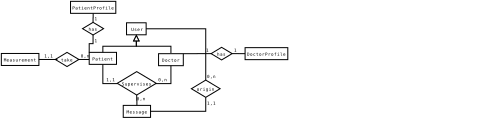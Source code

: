 <?xml version="1.0" encoding="UTF-8"?>
<dia:diagram xmlns:dia="http://www.lysator.liu.se/~alla/dia/">
  <dia:layer name="Fondo" visible="true" connectable="true" active="true">
    <dia:group>
      <dia:attribute name="meta">
        <dia:composite type="dict"/>
      </dia:attribute>
      <dia:attribute name="matrix"/>
      <dia:object type="ER - Entity" version="0" id="O0">
        <dia:attribute name="obj_pos">
          <dia:point val="25.848,16.967"/>
        </dia:attribute>
        <dia:attribute name="obj_bb">
          <dia:rectangle val="25.797,16.917;28.837,18.817"/>
        </dia:attribute>
        <dia:attribute name="elem_corner">
          <dia:point val="25.848,16.967"/>
        </dia:attribute>
        <dia:attribute name="elem_width">
          <dia:real val="2.94"/>
        </dia:attribute>
        <dia:attribute name="elem_height">
          <dia:real val="1.8"/>
        </dia:attribute>
        <dia:attribute name="border_width">
          <dia:real val="0.1"/>
        </dia:attribute>
        <dia:attribute name="border_color">
          <dia:color val="#000000ff"/>
        </dia:attribute>
        <dia:attribute name="inner_color">
          <dia:color val="#ffffffff"/>
        </dia:attribute>
        <dia:attribute name="name">
          <dia:string>#User#</dia:string>
        </dia:attribute>
        <dia:attribute name="weak">
          <dia:boolean val="false"/>
        </dia:attribute>
        <dia:attribute name="associative">
          <dia:boolean val="false"/>
        </dia:attribute>
        <dia:attribute name="font">
          <dia:font family="monospace" style="0" name="Courier"/>
        </dia:attribute>
        <dia:attribute name="font_height">
          <dia:real val="0.8"/>
        </dia:attribute>
      </dia:object>
      <dia:object type="ER - Entity" version="0" id="O1">
        <dia:attribute name="obj_pos">
          <dia:point val="7.075,21.567"/>
        </dia:attribute>
        <dia:attribute name="obj_bb">
          <dia:rectangle val="7.025,21.517;12.76,23.417"/>
        </dia:attribute>
        <dia:attribute name="elem_corner">
          <dia:point val="7.075,21.567"/>
        </dia:attribute>
        <dia:attribute name="elem_width">
          <dia:real val="5.635"/>
        </dia:attribute>
        <dia:attribute name="elem_height">
          <dia:real val="1.8"/>
        </dia:attribute>
        <dia:attribute name="border_width">
          <dia:real val="0.1"/>
        </dia:attribute>
        <dia:attribute name="border_color">
          <dia:color val="#000000ff"/>
        </dia:attribute>
        <dia:attribute name="inner_color">
          <dia:color val="#ffffffff"/>
        </dia:attribute>
        <dia:attribute name="name">
          <dia:string>#Measurement#</dia:string>
        </dia:attribute>
        <dia:attribute name="weak">
          <dia:boolean val="false"/>
        </dia:attribute>
        <dia:attribute name="associative">
          <dia:boolean val="false"/>
        </dia:attribute>
        <dia:attribute name="font">
          <dia:font family="monospace" style="0" name="Courier"/>
        </dia:attribute>
        <dia:attribute name="font_height">
          <dia:real val="0.8"/>
        </dia:attribute>
        <dia:connections>
          <dia:connection handle="0" to="O10" connection="3"/>
          <dia:connection handle="1" to="O2" connection="4"/>
        </dia:connections>
      </dia:object>
      <dia:object type="ER - Relationship" version="0" id="O2">
        <dia:attribute name="obj_pos">
          <dia:point val="15.155,21.405"/>
        </dia:attribute>
        <dia:attribute name="obj_bb">
          <dia:rectangle val="13.65,21.355;20.2,23.579"/>
        </dia:attribute>
        <dia:attribute name="elem_corner">
          <dia:point val="15.155,21.405"/>
        </dia:attribute>
        <dia:attribute name="elem_width">
          <dia:real val="3.54"/>
        </dia:attribute>
        <dia:attribute name="elem_height">
          <dia:real val="2.124"/>
        </dia:attribute>
        <dia:attribute name="border_width">
          <dia:real val="0.1"/>
        </dia:attribute>
        <dia:attribute name="border_color">
          <dia:color val="#000000ff"/>
        </dia:attribute>
        <dia:attribute name="inner_color">
          <dia:color val="#ffffffff"/>
        </dia:attribute>
        <dia:attribute name="name">
          <dia:string>#take#</dia:string>
        </dia:attribute>
        <dia:attribute name="left_card">
          <dia:string>#1,1#</dia:string>
        </dia:attribute>
        <dia:attribute name="right_card">
          <dia:string>#0,n#</dia:string>
        </dia:attribute>
        <dia:attribute name="identifying">
          <dia:boolean val="false"/>
        </dia:attribute>
        <dia:attribute name="rotated">
          <dia:boolean val="false"/>
        </dia:attribute>
        <dia:attribute name="font">
          <dia:font family="monospace" style="0" name="Courier"/>
        </dia:attribute>
        <dia:attribute name="font_height">
          <dia:real val="0.8"/>
        </dia:attribute>
        <dia:connections>
          <dia:connection handle="0" to="O1" connection="4"/>
          <dia:connection handle="1" to="O2" connection="0"/>
        </dia:connections>
      </dia:object>
      <dia:object type="ER - Participation" version="1" id="O3">
        <dia:attribute name="obj_pos">
          <dia:point val="20.25,22.3"/>
        </dia:attribute>
        <dia:attribute name="obj_bb">
          <dia:rectangle val="18.645,22.25;21.5,22.517"/>
        </dia:attribute>
        <dia:attribute name="orth_points">
          <dia:point val="20.25,22.3"/>
          <dia:point val="21.45,22.3"/>
          <dia:point val="21.45,22.467"/>
          <dia:point val="18.695,22.467"/>
        </dia:attribute>
        <dia:attribute name="orth_orient">
          <dia:enum val="0"/>
          <dia:enum val="1"/>
          <dia:enum val="0"/>
        </dia:attribute>
        <dia:attribute name="autorouting">
          <dia:boolean val="false"/>
        </dia:attribute>
        <dia:attribute name="total">
          <dia:boolean val="false"/>
        </dia:attribute>
      </dia:object>
      <dia:object type="ER - Participation" version="1" id="O4">
        <dia:attribute name="obj_pos">
          <dia:point val="12.71,22.467"/>
        </dia:attribute>
        <dia:attribute name="obj_bb">
          <dia:rectangle val="12.66,22.417;15.553,22.517"/>
        </dia:attribute>
        <dia:attribute name="orth_points">
          <dia:point val="12.71,22.467"/>
          <dia:point val="15.482,22.467"/>
          <dia:point val="15.482,22.467"/>
          <dia:point val="15.155,22.467"/>
        </dia:attribute>
        <dia:attribute name="orth_orient">
          <dia:enum val="0"/>
          <dia:enum val="1"/>
          <dia:enum val="0"/>
        </dia:attribute>
        <dia:attribute name="autorouting">
          <dia:boolean val="false"/>
        </dia:attribute>
        <dia:attribute name="total">
          <dia:boolean val="false"/>
        </dia:attribute>
        <dia:connections>
          <dia:connection handle="0" to="O16" connection="6"/>
          <dia:connection handle="1" to="O5" connection="1"/>
        </dia:connections>
      </dia:object>
      <dia:object type="ER - Entity" version="0" id="O5">
        <dia:attribute name="obj_pos">
          <dia:point val="25.355,29.352"/>
        </dia:attribute>
        <dia:attribute name="obj_bb">
          <dia:rectangle val="25.305,29.302;29.5,31.201"/>
        </dia:attribute>
        <dia:attribute name="elem_corner">
          <dia:point val="25.355,29.352"/>
        </dia:attribute>
        <dia:attribute name="elem_width">
          <dia:real val="4.095"/>
        </dia:attribute>
        <dia:attribute name="elem_height">
          <dia:real val="1.8"/>
        </dia:attribute>
        <dia:attribute name="border_width">
          <dia:real val="0.1"/>
        </dia:attribute>
        <dia:attribute name="border_color">
          <dia:color val="#000000ff"/>
        </dia:attribute>
        <dia:attribute name="inner_color">
          <dia:color val="#ffffffff"/>
        </dia:attribute>
        <dia:attribute name="name">
          <dia:string>#Message#</dia:string>
        </dia:attribute>
        <dia:attribute name="weak">
          <dia:boolean val="false"/>
        </dia:attribute>
        <dia:attribute name="associative">
          <dia:boolean val="false"/>
        </dia:attribute>
        <dia:attribute name="font">
          <dia:font family="monospace" style="0" name="Courier"/>
        </dia:attribute>
        <dia:attribute name="font_height">
          <dia:real val="0.8"/>
        </dia:attribute>
      </dia:object>
      <dia:object type="ER - Participation" version="1" id="O6">
        <dia:attribute name="obj_pos">
          <dia:point val="27.375,27.797"/>
        </dia:attribute>
        <dia:attribute name="obj_bb">
          <dia:rectangle val="27.325,27.747;27.453,29.401"/>
        </dia:attribute>
        <dia:attribute name="orth_points">
          <dia:point val="27.375,27.797"/>
          <dia:point val="27.375,28.575"/>
          <dia:point val="27.402,28.575"/>
          <dia:point val="27.402,29.352"/>
        </dia:attribute>
        <dia:attribute name="orth_orient">
          <dia:enum val="1"/>
          <dia:enum val="0"/>
          <dia:enum val="1"/>
        </dia:attribute>
        <dia:attribute name="autorouting">
          <dia:boolean val="true"/>
        </dia:attribute>
        <dia:attribute name="total">
          <dia:boolean val="false"/>
        </dia:attribute>
        <dia:connections>
          <dia:connection handle="0" to="O0" connection="4"/>
          <dia:connection handle="1" to="O7" connection="2"/>
        </dia:connections>
      </dia:object>
      <dia:object type="ER - Relationship" version="0" id="O7">
        <dia:attribute name="obj_pos">
          <dia:point val="35.57,25.56"/>
        </dia:attribute>
        <dia:attribute name="obj_bb">
          <dia:rectangle val="35.52,24.41;39.93,29.296"/>
        </dia:attribute>
        <dia:attribute name="elem_corner">
          <dia:point val="35.57,25.56"/>
        </dia:attribute>
        <dia:attribute name="elem_width">
          <dia:real val="4.31"/>
        </dia:attribute>
        <dia:attribute name="elem_height">
          <dia:real val="2.586"/>
        </dia:attribute>
        <dia:attribute name="border_width">
          <dia:real val="0.1"/>
        </dia:attribute>
        <dia:attribute name="border_color">
          <dia:color val="#000000ff"/>
        </dia:attribute>
        <dia:attribute name="inner_color">
          <dia:color val="#ffffffff"/>
        </dia:attribute>
        <dia:attribute name="name">
          <dia:string>#origin#</dia:string>
        </dia:attribute>
        <dia:attribute name="left_card">
          <dia:string>#0,n#</dia:string>
        </dia:attribute>
        <dia:attribute name="right_card">
          <dia:string>#1,1#</dia:string>
        </dia:attribute>
        <dia:attribute name="identifying">
          <dia:boolean val="false"/>
        </dia:attribute>
        <dia:attribute name="rotated">
          <dia:boolean val="true"/>
        </dia:attribute>
        <dia:attribute name="font">
          <dia:font family="monospace" style="0" name="Courier"/>
        </dia:attribute>
        <dia:attribute name="font_height">
          <dia:real val="0.8"/>
        </dia:attribute>
        <dia:connections>
          <dia:connection handle="0" to="O7" connection="6"/>
          <dia:connection handle="1" to="O5" connection="4"/>
        </dia:connections>
      </dia:object>
      <dia:object type="ER - Participation" version="1" id="O8">
        <dia:attribute name="obj_pos">
          <dia:point val="28.788,17.867"/>
        </dia:attribute>
        <dia:attribute name="obj_bb">
          <dia:rectangle val="28.738,17.817;37.775,25.61"/>
        </dia:attribute>
        <dia:attribute name="orth_points">
          <dia:point val="28.788,17.867"/>
          <dia:point val="37.725,17.867"/>
          <dia:point val="37.725,25.56"/>
        </dia:attribute>
        <dia:attribute name="orth_orient">
          <dia:enum val="0"/>
          <dia:enum val="1"/>
        </dia:attribute>
        <dia:attribute name="autorouting">
          <dia:boolean val="true"/>
        </dia:attribute>
        <dia:attribute name="total">
          <dia:boolean val="false"/>
        </dia:attribute>
      </dia:object>
      <dia:object type="ER - Participation" version="1" id="O9">
        <dia:attribute name="obj_pos">
          <dia:point val="37.725,28.146"/>
        </dia:attribute>
        <dia:attribute name="obj_bb">
          <dia:rectangle val="29.4,28.096;37.775,30.302"/>
        </dia:attribute>
        <dia:attribute name="orth_points">
          <dia:point val="37.725,28.146"/>
          <dia:point val="37.725,30.238"/>
          <dia:point val="29.45,30.238"/>
          <dia:point val="29.45,30.252"/>
        </dia:attribute>
        <dia:attribute name="orth_orient">
          <dia:enum val="1"/>
          <dia:enum val="0"/>
          <dia:enum val="1"/>
        </dia:attribute>
        <dia:attribute name="autorouting">
          <dia:boolean val="false"/>
        </dia:attribute>
        <dia:attribute name="total">
          <dia:boolean val="false"/>
        </dia:attribute>
      </dia:object>
      <dia:object type="ER - Entity" version="0" id="O10">
        <dia:attribute name="obj_pos">
          <dia:point val="20.25,21.4"/>
        </dia:attribute>
        <dia:attribute name="obj_bb">
          <dia:rectangle val="20.2,21.35;24.395,23.25"/>
        </dia:attribute>
        <dia:attribute name="elem_corner">
          <dia:point val="20.25,21.4"/>
        </dia:attribute>
        <dia:attribute name="elem_width">
          <dia:real val="4.095"/>
        </dia:attribute>
        <dia:attribute name="elem_height">
          <dia:real val="1.8"/>
        </dia:attribute>
        <dia:attribute name="border_width">
          <dia:real val="0.1"/>
        </dia:attribute>
        <dia:attribute name="border_color">
          <dia:color val="#000000ff"/>
        </dia:attribute>
        <dia:attribute name="inner_color">
          <dia:color val="#ffffffff"/>
        </dia:attribute>
        <dia:attribute name="name">
          <dia:string>#Patient#</dia:string>
        </dia:attribute>
        <dia:attribute name="weak">
          <dia:boolean val="false"/>
        </dia:attribute>
        <dia:attribute name="associative">
          <dia:boolean val="false"/>
        </dia:attribute>
        <dia:attribute name="font">
          <dia:font family="monospace" style="0" name="Courier"/>
        </dia:attribute>
        <dia:attribute name="font_height">
          <dia:real val="0.8"/>
        </dia:attribute>
        <dia:connections>
          <dia:connection handle="0" to="O0" connection="6"/>
          <dia:connection handle="1" to="O10" connection="1"/>
        </dia:connections>
      </dia:object>
      <dia:object type="ER - Entity" version="0" id="O11">
        <dia:attribute name="obj_pos">
          <dia:point val="30.65,21.6"/>
        </dia:attribute>
        <dia:attribute name="obj_bb">
          <dia:rectangle val="30.6,21.55;34.41,23.45"/>
        </dia:attribute>
        <dia:attribute name="elem_corner">
          <dia:point val="30.65,21.6"/>
        </dia:attribute>
        <dia:attribute name="elem_width">
          <dia:real val="3.71"/>
        </dia:attribute>
        <dia:attribute name="elem_height">
          <dia:real val="1.8"/>
        </dia:attribute>
        <dia:attribute name="border_width">
          <dia:real val="0.1"/>
        </dia:attribute>
        <dia:attribute name="border_color">
          <dia:color val="#000000ff"/>
        </dia:attribute>
        <dia:attribute name="inner_color">
          <dia:color val="#ffffffff"/>
        </dia:attribute>
        <dia:attribute name="name">
          <dia:string>#Doctor#</dia:string>
        </dia:attribute>
        <dia:attribute name="weak">
          <dia:boolean val="false"/>
        </dia:attribute>
        <dia:attribute name="associative">
          <dia:boolean val="false"/>
        </dia:attribute>
        <dia:attribute name="font">
          <dia:font family="monospace" style="0" name="Courier"/>
        </dia:attribute>
        <dia:attribute name="font_height">
          <dia:real val="0.8"/>
        </dia:attribute>
        <dia:connections>
          <dia:connection handle="0" to="O0" connection="6"/>
        </dia:connections>
      </dia:object>
      <dia:object type="UML - Generalization" version="1" id="O12">
        <dia:attribute name="obj_pos">
          <dia:point val="27.317,18.767"/>
        </dia:attribute>
        <dia:attribute name="obj_bb">
          <dia:rectangle val="22.247,18.717;28.168,21.45"/>
        </dia:attribute>
        <dia:attribute name="meta">
          <dia:composite type="dict"/>
        </dia:attribute>
        <dia:attribute name="orth_points">
          <dia:point val="27.317,18.767"/>
          <dia:point val="27.317,20.483"/>
          <dia:point val="22.297,20.483"/>
          <dia:point val="22.297,21.4"/>
        </dia:attribute>
        <dia:attribute name="orth_orient">
          <dia:enum val="1"/>
          <dia:enum val="0"/>
          <dia:enum val="1"/>
        </dia:attribute>
        <dia:attribute name="orth_autoroute">
          <dia:boolean val="true"/>
        </dia:attribute>
        <dia:attribute name="name">
          <dia:string>##</dia:string>
        </dia:attribute>
        <dia:attribute name="stereotype">
          <dia:string>##</dia:string>
        </dia:attribute>
        <dia:attribute name="text_font">
          <dia:font family="monospace" style="0" name="Courier"/>
        </dia:attribute>
        <dia:attribute name="text_height">
          <dia:real val="0.8"/>
        </dia:attribute>
        <dia:attribute name="text_colour">
          <dia:color val="#000000ff"/>
        </dia:attribute>
        <dia:attribute name="line_width">
          <dia:real val="0.1"/>
        </dia:attribute>
        <dia:attribute name="line_colour">
          <dia:color val="#000000ff"/>
        </dia:attribute>
        <dia:connections>
          <dia:connection handle="0" to="O10" connection="6"/>
          <dia:connection handle="1" to="O16" connection="0"/>
        </dia:connections>
      </dia:object>
      <dia:object type="UML - Generalization" version="1" id="O13">
        <dia:attribute name="obj_pos">
          <dia:point val="27.317,18.767"/>
        </dia:attribute>
        <dia:attribute name="obj_bb">
          <dia:rectangle val="26.468,18.717;32.555,21.55"/>
        </dia:attribute>
        <dia:attribute name="meta">
          <dia:composite type="dict"/>
        </dia:attribute>
        <dia:attribute name="orth_points">
          <dia:point val="27.317,18.767"/>
          <dia:point val="27.317,20.483"/>
          <dia:point val="32.505,20.483"/>
          <dia:point val="32.505,21.5"/>
        </dia:attribute>
        <dia:attribute name="orth_orient">
          <dia:enum val="1"/>
          <dia:enum val="0"/>
          <dia:enum val="1"/>
        </dia:attribute>
        <dia:attribute name="orth_autoroute">
          <dia:boolean val="false"/>
        </dia:attribute>
        <dia:attribute name="name">
          <dia:string>##</dia:string>
        </dia:attribute>
        <dia:attribute name="stereotype">
          <dia:string>##</dia:string>
        </dia:attribute>
        <dia:attribute name="text_font">
          <dia:font family="monospace" style="0" name="Courier"/>
        </dia:attribute>
        <dia:attribute name="text_height">
          <dia:real val="0.8"/>
        </dia:attribute>
        <dia:attribute name="text_colour">
          <dia:color val="#000000ff"/>
        </dia:attribute>
        <dia:attribute name="line_width">
          <dia:real val="0.1"/>
        </dia:attribute>
        <dia:attribute name="line_colour">
          <dia:color val="#000000ff"/>
        </dia:attribute>
        <dia:connections>
          <dia:connection handle="0" to="O11" connection="6"/>
          <dia:connection handle="1" to="O16" connection="4"/>
        </dia:connections>
      </dia:object>
      <dia:object type="ER - Participation" version="1" id="O14">
        <dia:attribute name="obj_pos">
          <dia:point val="22.297,23.2"/>
        </dia:attribute>
        <dia:attribute name="obj_bb">
          <dia:rectangle val="22.247,23.15;24.5,26.137"/>
        </dia:attribute>
        <dia:attribute name="orth_points">
          <dia:point val="22.297,23.2"/>
          <dia:point val="22.297,26.087"/>
          <dia:point val="24.45,26.087"/>
          <dia:point val="24.45,26.043"/>
        </dia:attribute>
        <dia:attribute name="orth_orient">
          <dia:enum val="1"/>
          <dia:enum val="0"/>
          <dia:enum val="1"/>
        </dia:attribute>
        <dia:attribute name="autorouting">
          <dia:boolean val="false"/>
        </dia:attribute>
        <dia:attribute name="total">
          <dia:boolean val="false"/>
        </dia:attribute>
      </dia:object>
      <dia:object type="ER - Participation" version="1" id="O15">
        <dia:attribute name="obj_pos">
          <dia:point val="32.505,23.4"/>
        </dia:attribute>
        <dia:attribute name="obj_bb">
          <dia:rectangle val="30.25,23.35;32.555,26.137"/>
        </dia:attribute>
        <dia:attribute name="orth_points">
          <dia:point val="32.505,23.4"/>
          <dia:point val="32.505,26.087"/>
          <dia:point val="30.3,26.087"/>
          <dia:point val="30.3,26.043"/>
        </dia:attribute>
        <dia:attribute name="orth_orient">
          <dia:enum val="1"/>
          <dia:enum val="0"/>
          <dia:enum val="1"/>
        </dia:attribute>
        <dia:attribute name="autorouting">
          <dia:boolean val="false"/>
        </dia:attribute>
        <dia:attribute name="total">
          <dia:boolean val="false"/>
        </dia:attribute>
        <dia:connections>
          <dia:connection handle="0" to="O6" connection="1"/>
        </dia:connections>
      </dia:object>
      <dia:object type="ER - Relationship" version="0" id="O16">
        <dia:attribute name="obj_pos">
          <dia:point val="24.45,24.288"/>
        </dia:attribute>
        <dia:attribute name="obj_bb">
          <dia:rectangle val="22.945,24.238;31.805,27.848"/>
        </dia:attribute>
        <dia:attribute name="elem_corner">
          <dia:point val="24.45,24.288"/>
        </dia:attribute>
        <dia:attribute name="elem_width">
          <dia:real val="5.85"/>
        </dia:attribute>
        <dia:attribute name="elem_height">
          <dia:real val="3.51"/>
        </dia:attribute>
        <dia:attribute name="border_width">
          <dia:real val="0.1"/>
        </dia:attribute>
        <dia:attribute name="border_color">
          <dia:color val="#000000ff"/>
        </dia:attribute>
        <dia:attribute name="inner_color">
          <dia:color val="#ffffffff"/>
        </dia:attribute>
        <dia:attribute name="name">
          <dia:string>#Supervises#</dia:string>
        </dia:attribute>
        <dia:attribute name="left_card">
          <dia:string>#1,1#</dia:string>
        </dia:attribute>
        <dia:attribute name="right_card">
          <dia:string>#0,n#</dia:string>
        </dia:attribute>
        <dia:attribute name="identifying">
          <dia:boolean val="false"/>
        </dia:attribute>
        <dia:attribute name="rotated">
          <dia:boolean val="false"/>
        </dia:attribute>
        <dia:attribute name="font">
          <dia:font family="monospace" style="0" name="Courier"/>
        </dia:attribute>
        <dia:attribute name="font_height">
          <dia:real val="0.8"/>
        </dia:attribute>
      </dia:object>
      <dia:object type="Standard - Text" version="1" id="O17">
        <dia:attribute name="obj_pos">
          <dia:point val="27.389,28.575"/>
        </dia:attribute>
        <dia:attribute name="obj_bb">
          <dia:rectangle val="27.389,27.98;28.544,28.725"/>
        </dia:attribute>
        <dia:attribute name="text">
          <dia:composite type="text">
            <dia:attribute name="string">
              <dia:string>#0,n#</dia:string>
            </dia:attribute>
            <dia:attribute name="font">
              <dia:font family="monospace" style="0" name="Courier"/>
            </dia:attribute>
            <dia:attribute name="height">
              <dia:real val="0.8"/>
            </dia:attribute>
            <dia:attribute name="pos">
              <dia:point val="27.389,28.575"/>
            </dia:attribute>
            <dia:attribute name="color">
              <dia:color val="#000000ff"/>
            </dia:attribute>
            <dia:attribute name="alignment">
              <dia:enum val="0"/>
            </dia:attribute>
          </dia:composite>
        </dia:attribute>
        <dia:attribute name="valign">
          <dia:enum val="3"/>
        </dia:attribute>
      </dia:object>
      <dia:object type="ER - Entity" version="0" id="O18">
        <dia:attribute name="obj_pos">
          <dia:point val="17.45,13.75"/>
        </dia:attribute>
        <dia:attribute name="obj_bb">
          <dia:rectangle val="17.4,13.7;24.29,15.6"/>
        </dia:attribute>
        <dia:attribute name="elem_corner">
          <dia:point val="17.45,13.75"/>
        </dia:attribute>
        <dia:attribute name="elem_width">
          <dia:real val="6.79"/>
        </dia:attribute>
        <dia:attribute name="elem_height">
          <dia:real val="1.8"/>
        </dia:attribute>
        <dia:attribute name="border_width">
          <dia:real val="0.1"/>
        </dia:attribute>
        <dia:attribute name="border_color">
          <dia:color val="#000000ff"/>
        </dia:attribute>
        <dia:attribute name="inner_color">
          <dia:color val="#ffffffff"/>
        </dia:attribute>
        <dia:attribute name="name">
          <dia:string>#PatientProfile#</dia:string>
        </dia:attribute>
        <dia:attribute name="weak">
          <dia:boolean val="false"/>
        </dia:attribute>
        <dia:attribute name="associative">
          <dia:boolean val="false"/>
        </dia:attribute>
        <dia:attribute name="font">
          <dia:font family="monospace" style="0" name="Courier"/>
        </dia:attribute>
        <dia:attribute name="font_height">
          <dia:real val="0.8"/>
        </dia:attribute>
        <dia:connections>
          <dia:connection handle="0" to="O18" connection="6"/>
          <dia:connection handle="1" to="O19" connection="2"/>
        </dia:connections>
      </dia:object>
      <dia:object type="ER - Relationship" version="0" id="O19">
        <dia:attribute name="obj_pos">
          <dia:point val="19.25,16.9"/>
        </dia:attribute>
        <dia:attribute name="obj_bb">
          <dia:rectangle val="19.2,15.75;22.455,19.943"/>
        </dia:attribute>
        <dia:attribute name="elem_corner">
          <dia:point val="19.25,16.9"/>
        </dia:attribute>
        <dia:attribute name="elem_width">
          <dia:real val="3.155"/>
        </dia:attribute>
        <dia:attribute name="elem_height">
          <dia:real val="1.893"/>
        </dia:attribute>
        <dia:attribute name="border_width">
          <dia:real val="0.1"/>
        </dia:attribute>
        <dia:attribute name="border_color">
          <dia:color val="#000000ff"/>
        </dia:attribute>
        <dia:attribute name="inner_color">
          <dia:color val="#ffffffff"/>
        </dia:attribute>
        <dia:attribute name="name">
          <dia:string>#has#</dia:string>
        </dia:attribute>
        <dia:attribute name="left_card">
          <dia:string>#1#</dia:string>
        </dia:attribute>
        <dia:attribute name="right_card">
          <dia:string>#1#</dia:string>
        </dia:attribute>
        <dia:attribute name="identifying">
          <dia:boolean val="false"/>
        </dia:attribute>
        <dia:attribute name="rotated">
          <dia:boolean val="true"/>
        </dia:attribute>
        <dia:attribute name="font">
          <dia:font family="monospace" style="0" name="Courier"/>
        </dia:attribute>
        <dia:attribute name="font_height">
          <dia:real val="0.8"/>
        </dia:attribute>
        <dia:connections>
          <dia:connection handle="0" to="O19" connection="6"/>
          <dia:connection handle="1" to="O10" connection="0"/>
        </dia:connections>
      </dia:object>
      <dia:object type="ER - Participation" version="1" id="O20">
        <dia:attribute name="obj_pos">
          <dia:point val="20.845,15.55"/>
        </dia:attribute>
        <dia:attribute name="obj_bb">
          <dia:rectangle val="20.777,15.5;20.895,16.95"/>
        </dia:attribute>
        <dia:attribute name="orth_points">
          <dia:point val="20.845,15.55"/>
          <dia:point val="20.845,16.225"/>
          <dia:point val="20.828,16.225"/>
          <dia:point val="20.828,16.9"/>
        </dia:attribute>
        <dia:attribute name="orth_orient">
          <dia:enum val="1"/>
          <dia:enum val="0"/>
          <dia:enum val="1"/>
        </dia:attribute>
        <dia:attribute name="autorouting">
          <dia:boolean val="true"/>
        </dia:attribute>
        <dia:attribute name="total">
          <dia:boolean val="false"/>
        </dia:attribute>
      </dia:object>
      <dia:object type="ER - Participation" version="1" id="O21">
        <dia:attribute name="obj_pos">
          <dia:point val="20.828,18.793"/>
        </dia:attribute>
        <dia:attribute name="obj_bb">
          <dia:rectangle val="20.2,18.743;20.878,21.45"/>
        </dia:attribute>
        <dia:attribute name="orth_points">
          <dia:point val="20.828,18.793"/>
          <dia:point val="20.828,20.096"/>
          <dia:point val="20.25,20.096"/>
          <dia:point val="20.25,21.4"/>
        </dia:attribute>
        <dia:attribute name="orth_orient">
          <dia:enum val="1"/>
          <dia:enum val="0"/>
          <dia:enum val="1"/>
        </dia:attribute>
        <dia:attribute name="autorouting">
          <dia:boolean val="true"/>
        </dia:attribute>
        <dia:attribute name="total">
          <dia:boolean val="false"/>
        </dia:attribute>
      </dia:object>
      <dia:object type="ER - Entity" version="0" id="O22">
        <dia:attribute name="obj_pos">
          <dia:point val="43.625,20.695"/>
        </dia:attribute>
        <dia:attribute name="obj_bb">
          <dia:rectangle val="43.575,20.645;50.08,22.545"/>
        </dia:attribute>
        <dia:attribute name="elem_corner">
          <dia:point val="43.625,20.695"/>
        </dia:attribute>
        <dia:attribute name="elem_width">
          <dia:real val="6.405"/>
        </dia:attribute>
        <dia:attribute name="elem_height">
          <dia:real val="1.8"/>
        </dia:attribute>
        <dia:attribute name="border_width">
          <dia:real val="0.1"/>
        </dia:attribute>
        <dia:attribute name="border_color">
          <dia:color val="#000000ff"/>
        </dia:attribute>
        <dia:attribute name="inner_color">
          <dia:color val="#ffffffff"/>
        </dia:attribute>
        <dia:attribute name="name">
          <dia:string>#DoctorProfile#</dia:string>
        </dia:attribute>
        <dia:attribute name="weak">
          <dia:boolean val="false"/>
        </dia:attribute>
        <dia:attribute name="associative">
          <dia:boolean val="false"/>
        </dia:attribute>
        <dia:attribute name="font">
          <dia:font family="monospace" style="0" name="Courier"/>
        </dia:attribute>
        <dia:attribute name="font_height">
          <dia:real val="0.8"/>
        </dia:attribute>
        <dia:connections>
          <dia:connection handle="0" to="O11" connection="2"/>
          <dia:connection handle="1" to="O23" connection="0"/>
        </dia:connections>
      </dia:object>
      <dia:object type="ER - Relationship" version="0" id="O23">
        <dia:attribute name="obj_pos">
          <dia:point val="38.525,20.645"/>
        </dia:attribute>
        <dia:attribute name="obj_bb">
          <dia:rectangle val="37.79,20.595;42.415,22.588"/>
        </dia:attribute>
        <dia:attribute name="elem_corner">
          <dia:point val="38.525,20.645"/>
        </dia:attribute>
        <dia:attribute name="elem_width">
          <dia:real val="3.155"/>
        </dia:attribute>
        <dia:attribute name="elem_height">
          <dia:real val="1.893"/>
        </dia:attribute>
        <dia:attribute name="border_width">
          <dia:real val="0.1"/>
        </dia:attribute>
        <dia:attribute name="border_color">
          <dia:color val="#000000ff"/>
        </dia:attribute>
        <dia:attribute name="inner_color">
          <dia:color val="#ffffffff"/>
        </dia:attribute>
        <dia:attribute name="name">
          <dia:string>#has#</dia:string>
        </dia:attribute>
        <dia:attribute name="left_card">
          <dia:string>#1#</dia:string>
        </dia:attribute>
        <dia:attribute name="right_card">
          <dia:string>#1#</dia:string>
        </dia:attribute>
        <dia:attribute name="identifying">
          <dia:boolean val="false"/>
        </dia:attribute>
        <dia:attribute name="rotated">
          <dia:boolean val="false"/>
        </dia:attribute>
        <dia:attribute name="font">
          <dia:font family="monospace" style="0" name="Courier"/>
        </dia:attribute>
        <dia:attribute name="font_height">
          <dia:real val="0.8"/>
        </dia:attribute>
        <dia:connections>
          <dia:connection handle="0" to="O23" connection="4"/>
          <dia:connection handle="1" to="O22" connection="3"/>
        </dia:connections>
      </dia:object>
      <dia:object type="ER - Participation" version="1" id="O24">
        <dia:attribute name="obj_pos">
          <dia:point val="34.36,21.6"/>
        </dia:attribute>
        <dia:attribute name="obj_bb">
          <dia:rectangle val="34.31,21.541;38.575,21.65"/>
        </dia:attribute>
        <dia:attribute name="orth_points">
          <dia:point val="34.36,21.6"/>
          <dia:point val="36.443,21.6"/>
          <dia:point val="36.443,21.591"/>
          <dia:point val="38.525,21.591"/>
        </dia:attribute>
        <dia:attribute name="orth_orient">
          <dia:enum val="0"/>
          <dia:enum val="1"/>
          <dia:enum val="0"/>
        </dia:attribute>
        <dia:attribute name="autorouting">
          <dia:boolean val="true"/>
        </dia:attribute>
        <dia:attribute name="total">
          <dia:boolean val="false"/>
        </dia:attribute>
      </dia:object>
      <dia:object type="ER - Participation" version="1" id="O25">
        <dia:attribute name="obj_pos">
          <dia:point val="41.68,21.591"/>
        </dia:attribute>
        <dia:attribute name="obj_bb">
          <dia:rectangle val="41.63,21.541;43.675,21.645"/>
        </dia:attribute>
        <dia:attribute name="orth_points">
          <dia:point val="41.68,21.591"/>
          <dia:point val="42.653,21.591"/>
          <dia:point val="42.653,21.595"/>
          <dia:point val="43.625,21.595"/>
        </dia:attribute>
        <dia:attribute name="orth_orient">
          <dia:enum val="0"/>
          <dia:enum val="1"/>
          <dia:enum val="0"/>
        </dia:attribute>
        <dia:attribute name="autorouting">
          <dia:boolean val="true"/>
        </dia:attribute>
        <dia:attribute name="total">
          <dia:boolean val="false"/>
        </dia:attribute>
      </dia:object>
    </dia:group>
  </dia:layer>
</dia:diagram>
